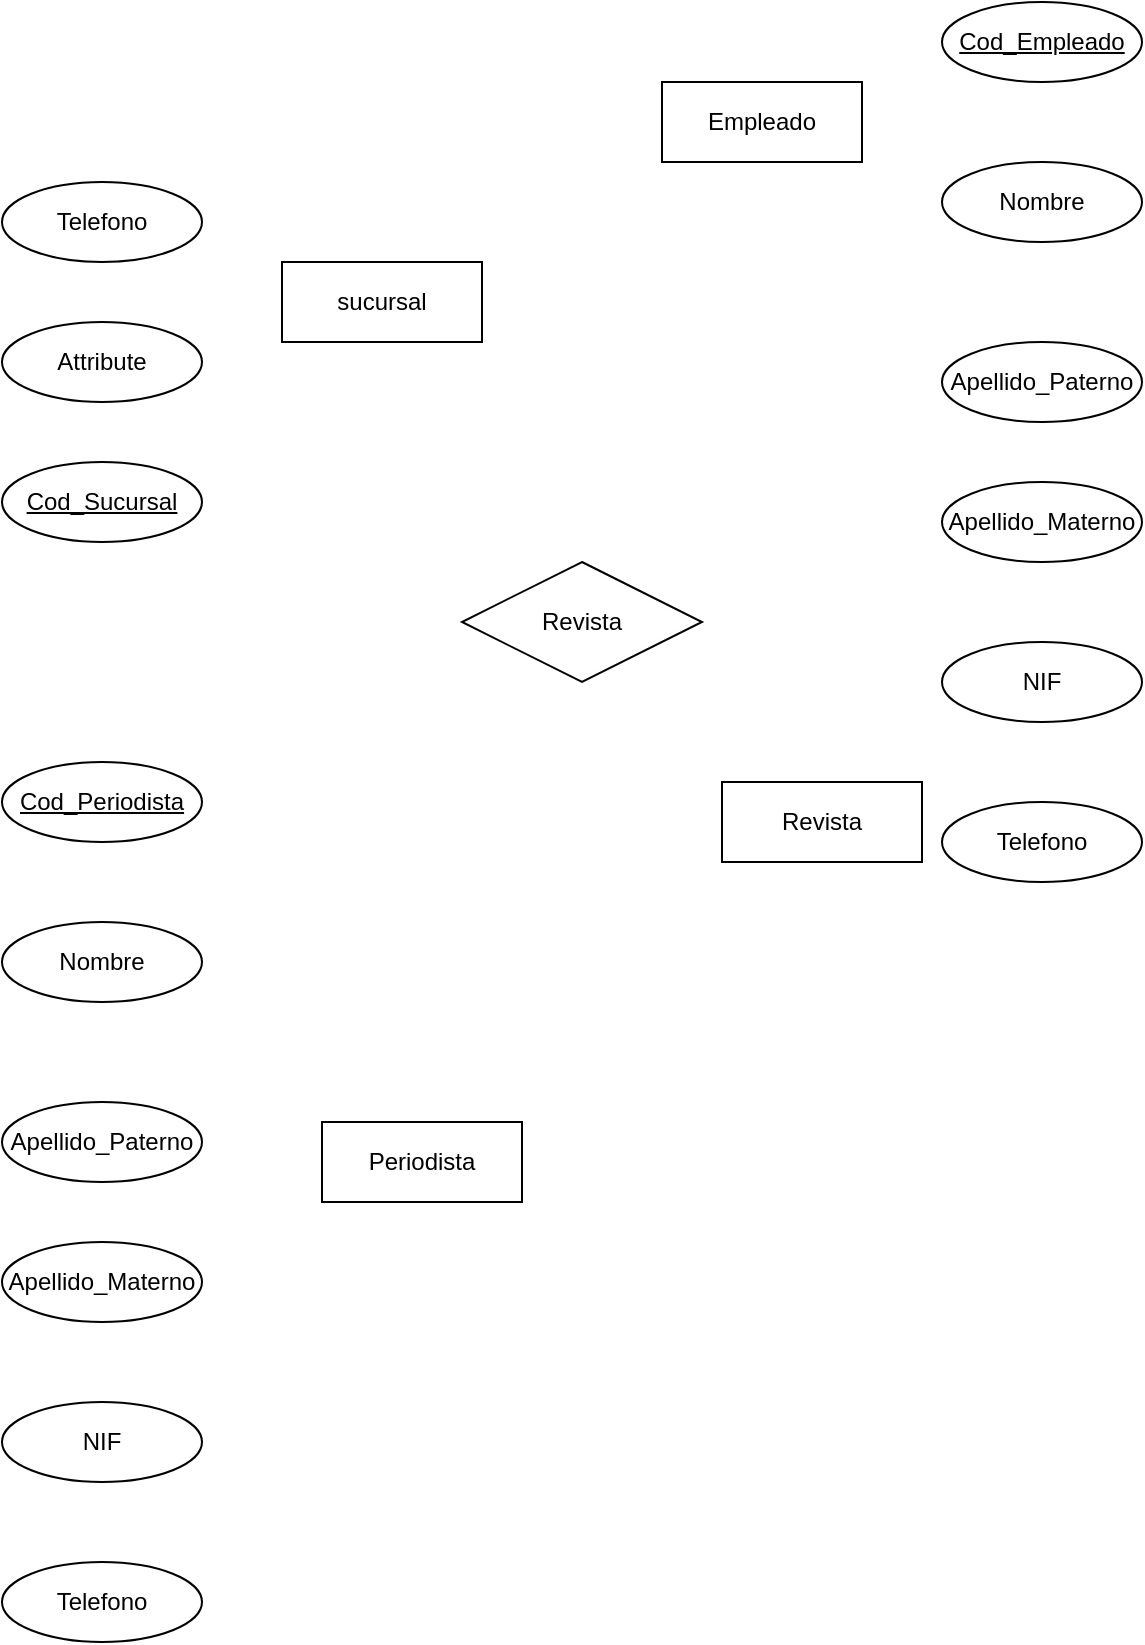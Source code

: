 <mxfile version="21.6.2" type="github">
  <diagram name="Page-1" id="UO4-BMnbqjIwqz6x6uQH">
    <mxGraphModel dx="478" dy="792" grid="1" gridSize="10" guides="1" tooltips="1" connect="1" arrows="1" fold="1" page="1" pageScale="1" pageWidth="850" pageHeight="1100" math="0" shadow="0">
      <root>
        <mxCell id="0" />
        <mxCell id="1" parent="0" />
        <mxCell id="WOpBPVeNc5zzb4Up8IcJ-1" value="sucursal" style="whiteSpace=wrap;html=1;align=center;" vertex="1" parent="1">
          <mxGeometry x="150" y="170" width="100" height="40" as="geometry" />
        </mxCell>
        <mxCell id="WOpBPVeNc5zzb4Up8IcJ-2" value="&lt;div&gt;Empleado&lt;/div&gt;" style="whiteSpace=wrap;html=1;align=center;" vertex="1" parent="1">
          <mxGeometry x="340" y="80" width="100" height="40" as="geometry" />
        </mxCell>
        <mxCell id="WOpBPVeNc5zzb4Up8IcJ-3" value="&lt;div&gt;Periodista&lt;/div&gt;" style="whiteSpace=wrap;html=1;align=center;" vertex="1" parent="1">
          <mxGeometry x="170" y="600" width="100" height="40" as="geometry" />
        </mxCell>
        <mxCell id="WOpBPVeNc5zzb4Up8IcJ-4" value="Revista" style="whiteSpace=wrap;html=1;align=center;" vertex="1" parent="1">
          <mxGeometry x="370" y="430" width="100" height="40" as="geometry" />
        </mxCell>
        <mxCell id="WOpBPVeNc5zzb4Up8IcJ-5" value="Telefono" style="ellipse;whiteSpace=wrap;html=1;align=center;" vertex="1" parent="1">
          <mxGeometry x="10" y="130" width="100" height="40" as="geometry" />
        </mxCell>
        <mxCell id="WOpBPVeNc5zzb4Up8IcJ-6" value="Attribute" style="ellipse;whiteSpace=wrap;html=1;align=center;" vertex="1" parent="1">
          <mxGeometry x="10" y="200" width="100" height="40" as="geometry" />
        </mxCell>
        <mxCell id="WOpBPVeNc5zzb4Up8IcJ-7" value="&lt;div&gt;Cod_Sucursal&lt;/div&gt;" style="ellipse;whiteSpace=wrap;html=1;align=center;fontStyle=4;" vertex="1" parent="1">
          <mxGeometry x="10" y="270" width="100" height="40" as="geometry" />
        </mxCell>
        <mxCell id="WOpBPVeNc5zzb4Up8IcJ-8" value="Cod_Empleado" style="ellipse;whiteSpace=wrap;html=1;align=center;fontStyle=4;" vertex="1" parent="1">
          <mxGeometry x="480" y="40" width="100" height="40" as="geometry" />
        </mxCell>
        <mxCell id="WOpBPVeNc5zzb4Up8IcJ-9" value="Nombre" style="ellipse;whiteSpace=wrap;html=1;align=center;" vertex="1" parent="1">
          <mxGeometry x="480" y="120" width="100" height="40" as="geometry" />
        </mxCell>
        <mxCell id="WOpBPVeNc5zzb4Up8IcJ-10" value="&lt;div&gt;Apellido_Paterno&lt;/div&gt;" style="ellipse;whiteSpace=wrap;html=1;align=center;" vertex="1" parent="1">
          <mxGeometry x="480" y="210" width="100" height="40" as="geometry" />
        </mxCell>
        <mxCell id="WOpBPVeNc5zzb4Up8IcJ-11" value="&lt;div&gt;Apellido_Materno&lt;/div&gt;" style="ellipse;whiteSpace=wrap;html=1;align=center;" vertex="1" parent="1">
          <mxGeometry x="480" y="280" width="100" height="40" as="geometry" />
        </mxCell>
        <mxCell id="WOpBPVeNc5zzb4Up8IcJ-13" value="&lt;div&gt;NIF&lt;/div&gt;" style="ellipse;whiteSpace=wrap;html=1;align=center;" vertex="1" parent="1">
          <mxGeometry x="480" y="360" width="100" height="40" as="geometry" />
        </mxCell>
        <mxCell id="WOpBPVeNc5zzb4Up8IcJ-14" value="Telefono" style="ellipse;whiteSpace=wrap;html=1;align=center;" vertex="1" parent="1">
          <mxGeometry x="480" y="440" width="100" height="40" as="geometry" />
        </mxCell>
        <mxCell id="WOpBPVeNc5zzb4Up8IcJ-15" value="&lt;div&gt;Revista&lt;/div&gt;" style="shape=rhombus;perimeter=rhombusPerimeter;whiteSpace=wrap;html=1;align=center;" vertex="1" parent="1">
          <mxGeometry x="240" y="320" width="120" height="60" as="geometry" />
        </mxCell>
        <mxCell id="WOpBPVeNc5zzb4Up8IcJ-16" value="Cod_Periodista" style="ellipse;whiteSpace=wrap;html=1;align=center;fontStyle=4;" vertex="1" parent="1">
          <mxGeometry x="10" y="420" width="100" height="40" as="geometry" />
        </mxCell>
        <mxCell id="WOpBPVeNc5zzb4Up8IcJ-17" value="Nombre" style="ellipse;whiteSpace=wrap;html=1;align=center;" vertex="1" parent="1">
          <mxGeometry x="10" y="500" width="100" height="40" as="geometry" />
        </mxCell>
        <mxCell id="WOpBPVeNc5zzb4Up8IcJ-18" value="&lt;div&gt;Apellido_Paterno&lt;/div&gt;" style="ellipse;whiteSpace=wrap;html=1;align=center;" vertex="1" parent="1">
          <mxGeometry x="10" y="590" width="100" height="40" as="geometry" />
        </mxCell>
        <mxCell id="WOpBPVeNc5zzb4Up8IcJ-19" value="&lt;div&gt;Apellido_Materno&lt;/div&gt;" style="ellipse;whiteSpace=wrap;html=1;align=center;" vertex="1" parent="1">
          <mxGeometry x="10" y="660" width="100" height="40" as="geometry" />
        </mxCell>
        <mxCell id="WOpBPVeNc5zzb4Up8IcJ-20" value="&lt;div&gt;NIF&lt;/div&gt;" style="ellipse;whiteSpace=wrap;html=1;align=center;" vertex="1" parent="1">
          <mxGeometry x="10" y="740" width="100" height="40" as="geometry" />
        </mxCell>
        <mxCell id="WOpBPVeNc5zzb4Up8IcJ-21" value="Telefono" style="ellipse;whiteSpace=wrap;html=1;align=center;" vertex="1" parent="1">
          <mxGeometry x="10" y="820" width="100" height="40" as="geometry" />
        </mxCell>
      </root>
    </mxGraphModel>
  </diagram>
</mxfile>
